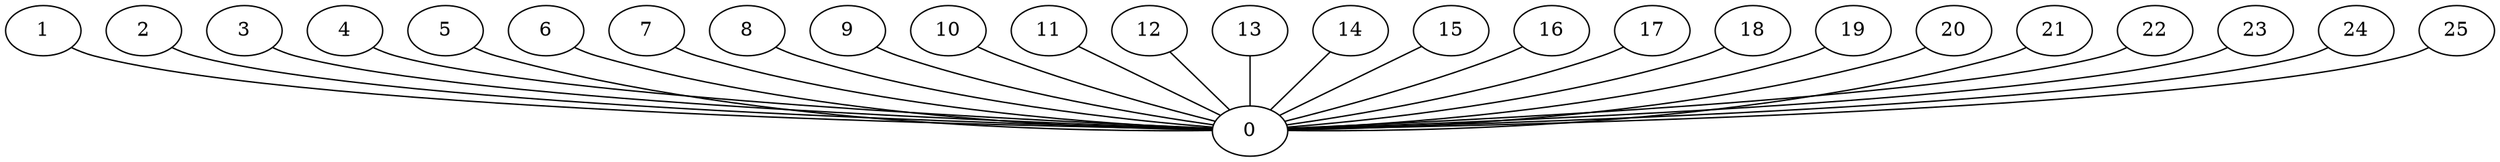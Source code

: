 graph G {
0;
1;
2;
3;
4;
5;
6;
7;
8;
9;
10;
11;
12;
13;
14;
15;
16;
17;
18;
19;
20;
21;
22;
23;
24;
25;
1--0 ;
2--0 ;
3--0 ;
4--0 ;
6--0 ;
5--0 ;
9--0 ;
8--0 ;
7--0 ;
10--0 ;
14--0 ;
13--0 ;
12--0 ;
11--0 ;
15--0 ;
16--0 ;
17--0 ;
18--0 ;
21--0 ;
20--0 ;
19--0 ;
22--0 ;
25--0 ;
24--0 ;
23--0 ;
}
